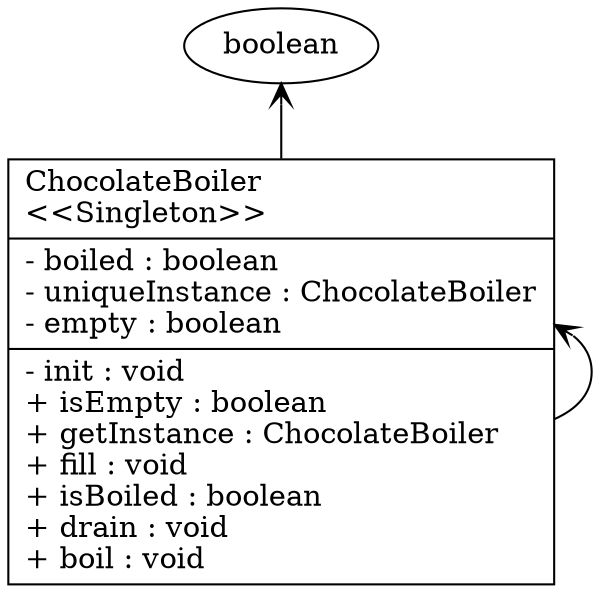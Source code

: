 digraph UML_Diagram
{
rankdir=BT;

ChocolateBoiler [
shape = "record", color="black",
label = "{ChocolateBoiler\l\<\<Singleton\>\>\l|
- boiled : boolean\l
- uniqueInstance : ChocolateBoiler\l
- empty : boolean\l
|- init : void\l
+ isEmpty : boolean\l
+ getInstance : ChocolateBoiler\l
+ fill : void\l
+ isBoiled : boolean\l
+ drain : void\l
+ boil : void\l
}"];
ChocolateBoiler -> boolean [arrowhead="vee", style="solid"];
ChocolateBoiler -> ChocolateBoiler [arrowhead="vee", style="solid"];

}
